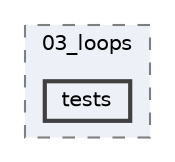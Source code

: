 digraph "/home/runner/work/machine-learning-compilers/machine-learning-compilers/src/submissions/03_neon/03_loops/tests"
{
 // LATEX_PDF_SIZE
  bgcolor="transparent";
  edge [fontname=Helvetica,fontsize=10,labelfontname=Helvetica,labelfontsize=10];
  node [fontname=Helvetica,fontsize=10,shape=box,height=0.2,width=0.4];
  compound=true
  subgraph clusterdir_fdaeb624d648c5eadf33e2657c6f49fc {
    graph [ bgcolor="#edf0f7", pencolor="grey50", label="03_loops", fontname=Helvetica,fontsize=10 style="filled,dashed", URL="dir_fdaeb624d648c5eadf33e2657c6f49fc.html",tooltip=""]
  dir_e5a450447a6bc952b2050a1e2deda141 [label="tests", fillcolor="#edf0f7", color="grey25", style="filled,bold", URL="dir_e5a450447a6bc952b2050a1e2deda141.html",tooltip=""];
  }
}
